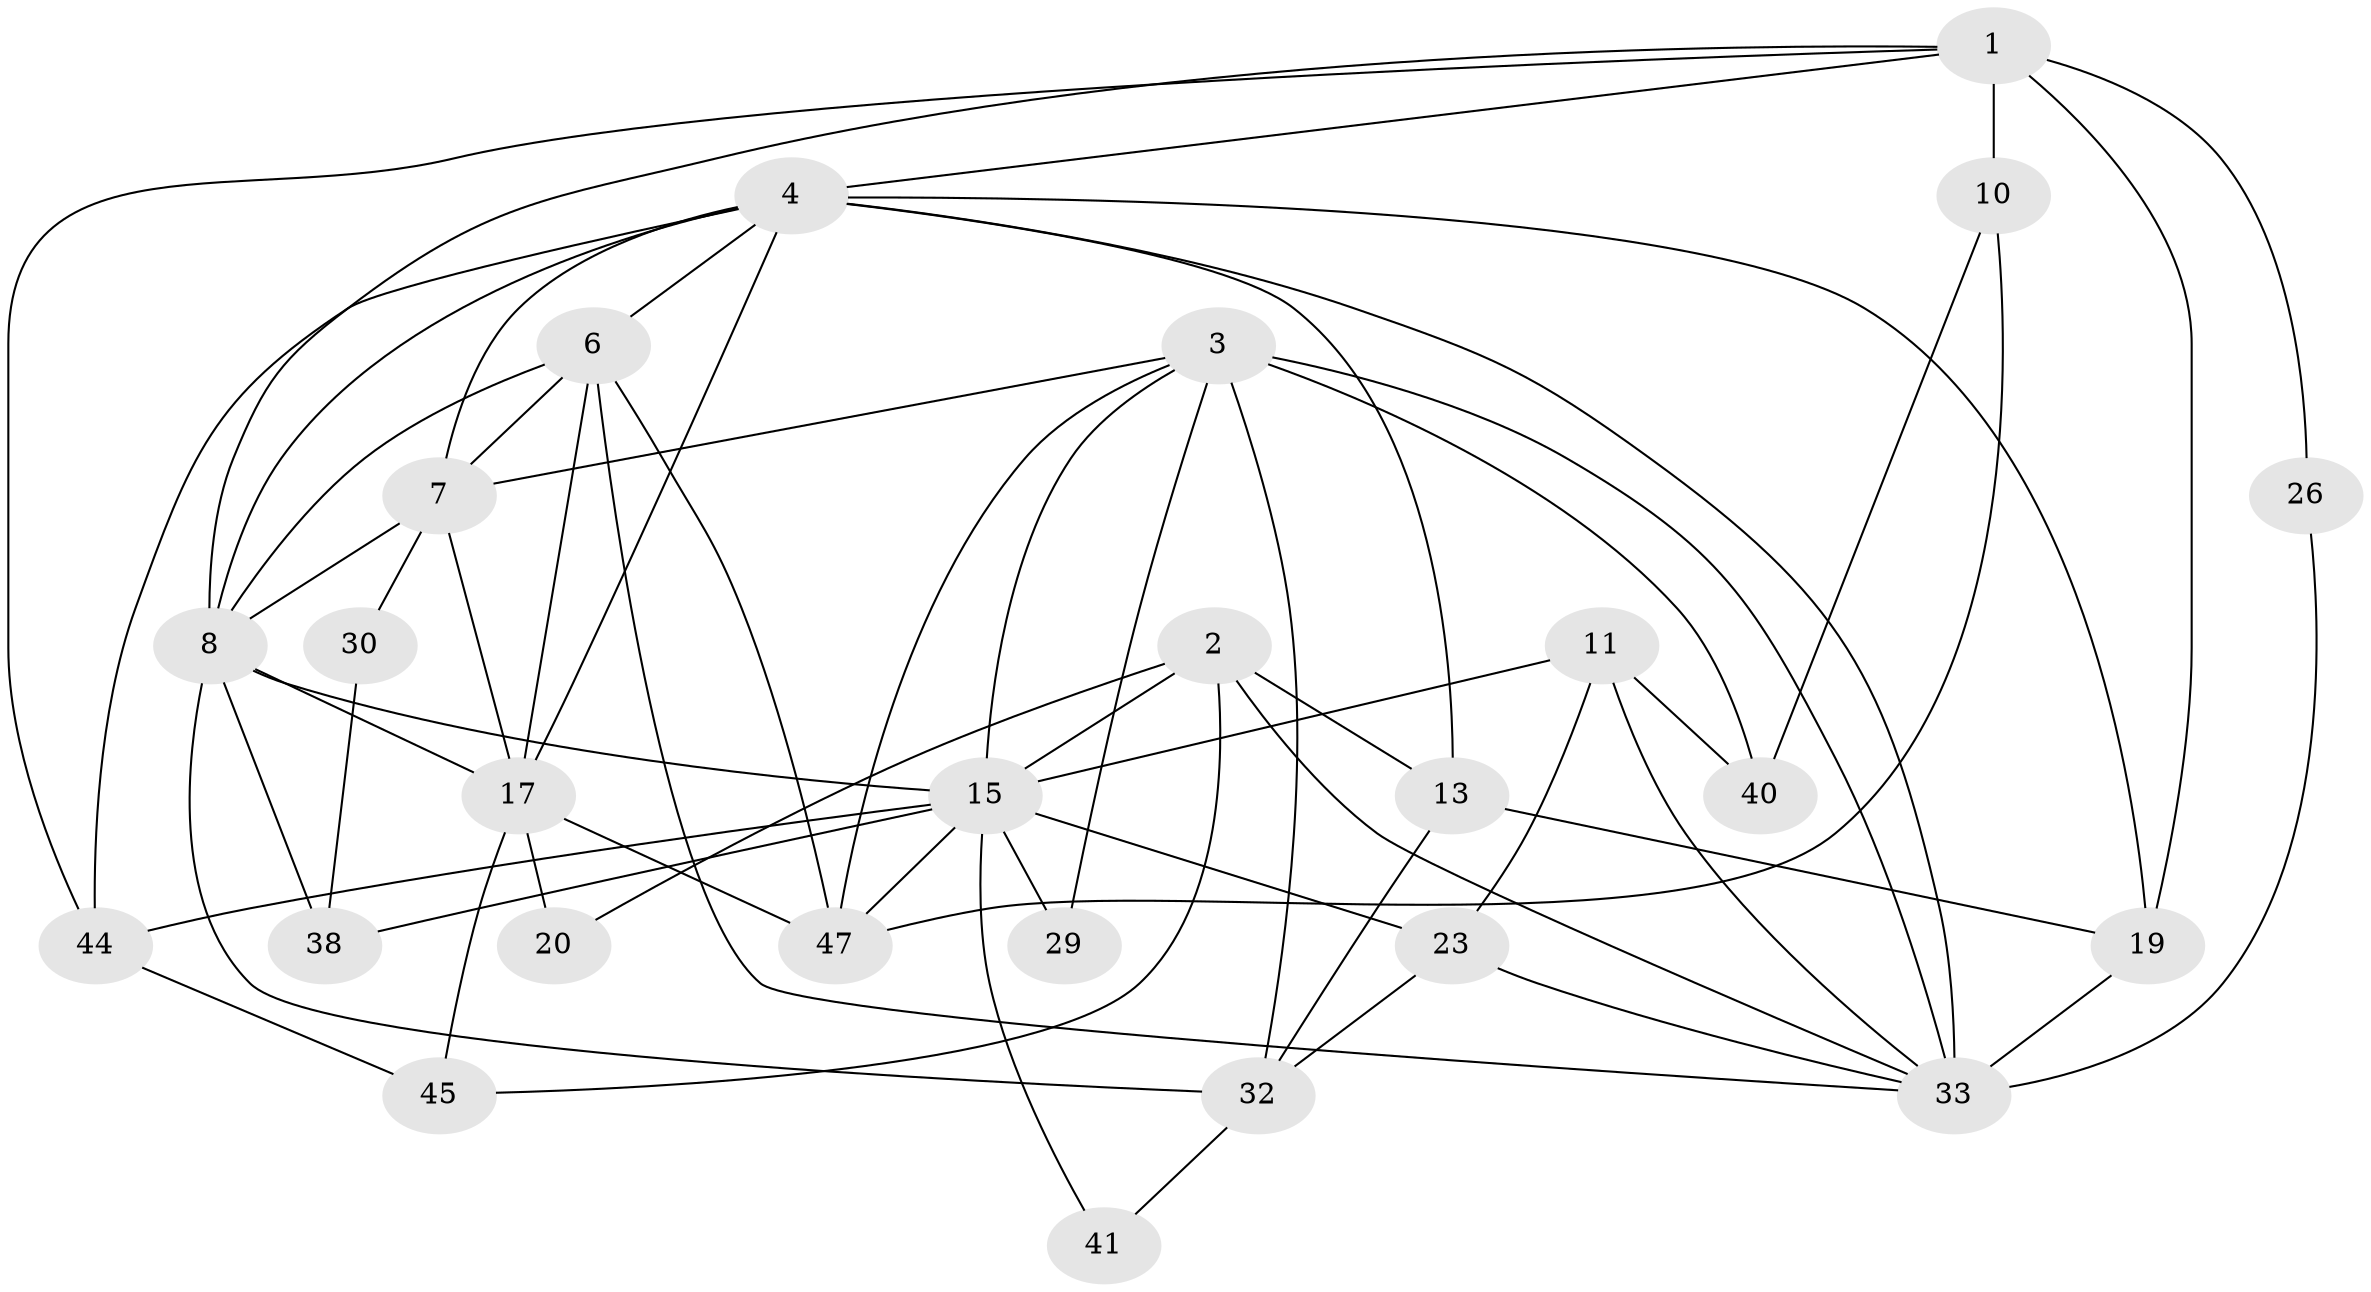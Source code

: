 // original degree distribution, {3: 0.25, 5: 0.21153846153846154, 4: 0.28846153846153844, 6: 0.1346153846153846, 2: 0.11538461538461539}
// Generated by graph-tools (version 1.1) at 2025/14/03/09/25 04:14:54]
// undirected, 26 vertices, 62 edges
graph export_dot {
graph [start="1"]
  node [color=gray90,style=filled];
  1 [super="+21"];
  2;
  3 [super="+18+5+24"];
  4 [super="+25+14"];
  6 [super="+9"];
  7 [super="+22+43"];
  8 [super="+12"];
  10;
  11 [super="+39"];
  13;
  15 [super="+16"];
  17 [super="+49"];
  19 [super="+52"];
  20;
  23;
  26;
  29;
  30;
  32;
  33 [super="+34"];
  38;
  40;
  41;
  44;
  45;
  47 [super="+51"];
  1 -- 10 [weight=2];
  1 -- 19;
  1 -- 26;
  1 -- 44;
  1 -- 4;
  1 -- 8;
  2 -- 13;
  2 -- 45;
  2 -- 15;
  2 -- 20;
  2 -- 33;
  3 -- 32;
  3 -- 40;
  3 -- 29;
  3 -- 7;
  3 -- 15 [weight=2];
  3 -- 33 [weight=3];
  3 -- 47;
  4 -- 7;
  4 -- 17 [weight=2];
  4 -- 19;
  4 -- 33 [weight=2];
  4 -- 6 [weight=2];
  4 -- 44;
  4 -- 13;
  4 -- 8;
  6 -- 7;
  6 -- 17;
  6 -- 33;
  6 -- 47;
  6 -- 8 [weight=2];
  7 -- 8 [weight=3];
  7 -- 30;
  7 -- 17;
  8 -- 15;
  8 -- 32;
  8 -- 17;
  8 -- 38;
  10 -- 40;
  10 -- 47;
  11 -- 23;
  11 -- 40;
  11 -- 15;
  11 -- 33 [weight=2];
  13 -- 32;
  13 -- 19;
  15 -- 23;
  15 -- 41;
  15 -- 38;
  15 -- 44;
  15 -- 47;
  15 -- 29 [weight=2];
  17 -- 20;
  17 -- 45;
  17 -- 47;
  19 -- 33;
  23 -- 32;
  23 -- 33;
  26 -- 33;
  30 -- 38;
  32 -- 41;
  44 -- 45;
}

